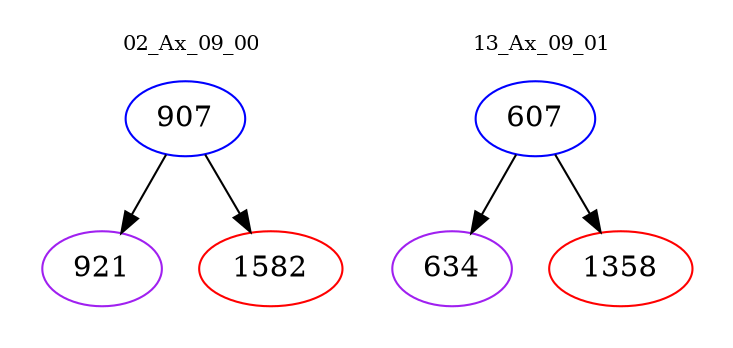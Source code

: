digraph{
subgraph cluster_0 {
color = white
label = "02_Ax_09_00";
fontsize=10;
T0_907 [label="907", color="blue"]
T0_907 -> T0_921 [color="black"]
T0_921 [label="921", color="purple"]
T0_907 -> T0_1582 [color="black"]
T0_1582 [label="1582", color="red"]
}
subgraph cluster_1 {
color = white
label = "13_Ax_09_01";
fontsize=10;
T1_607 [label="607", color="blue"]
T1_607 -> T1_634 [color="black"]
T1_634 [label="634", color="purple"]
T1_607 -> T1_1358 [color="black"]
T1_1358 [label="1358", color="red"]
}
}
